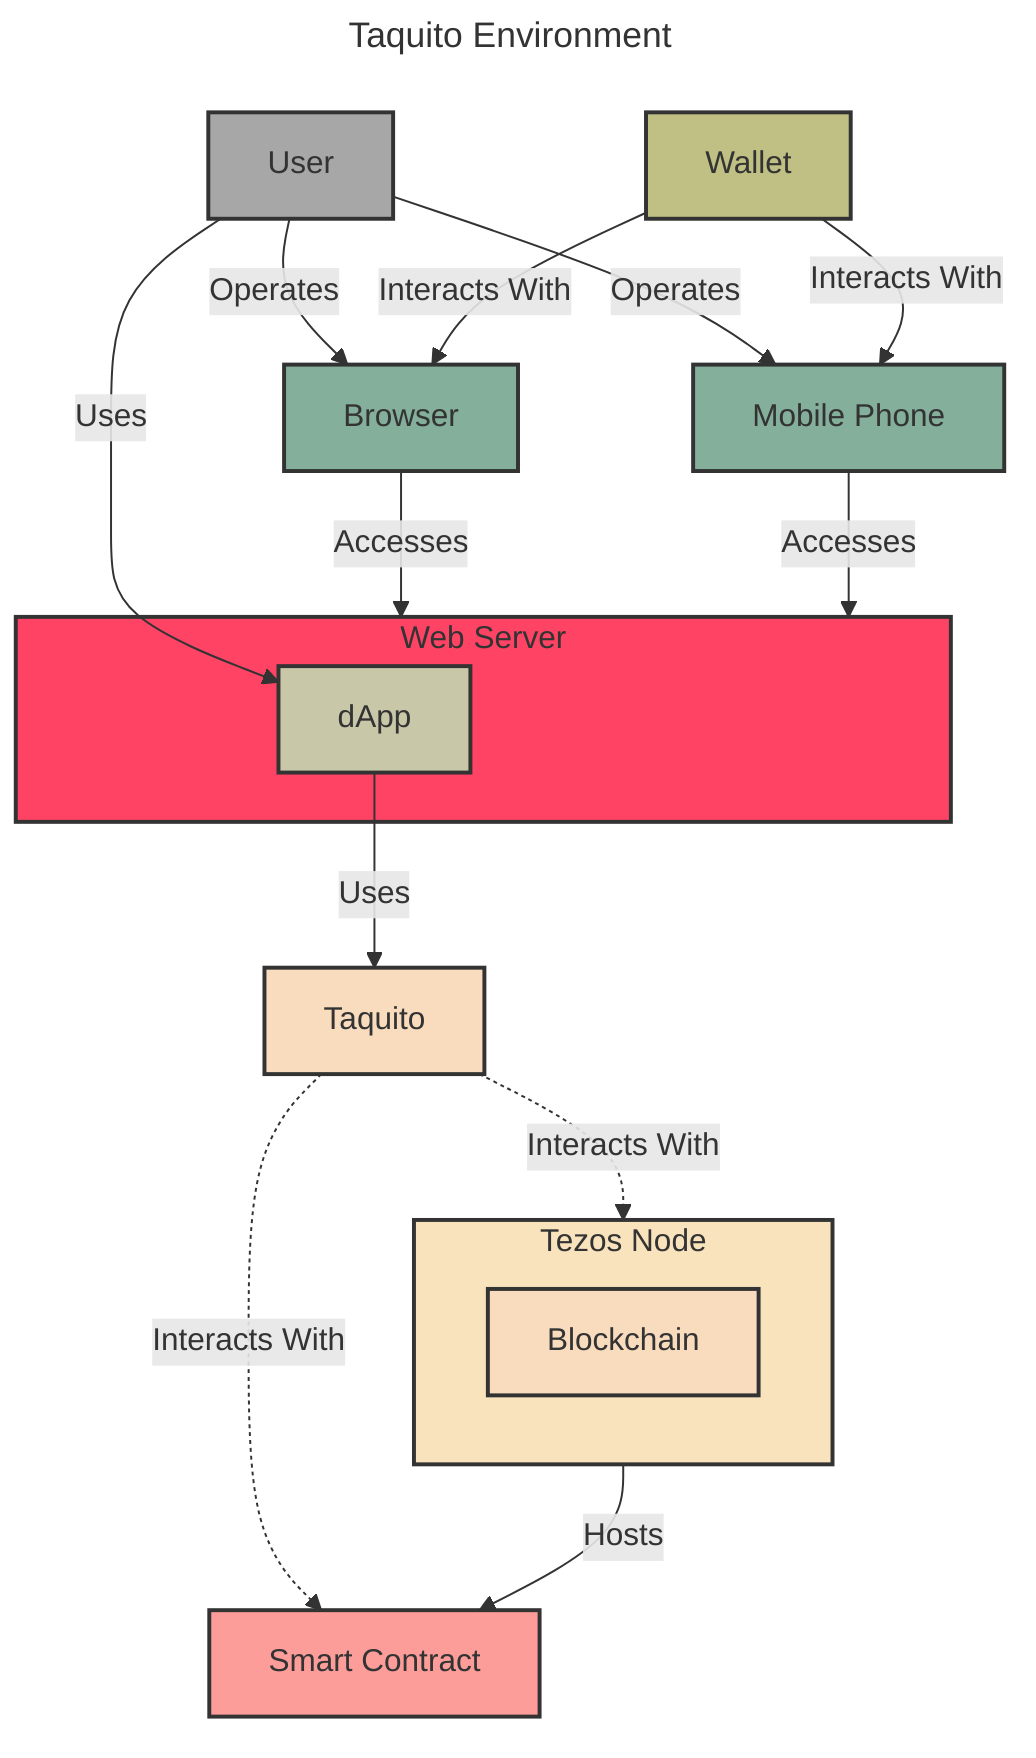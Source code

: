 ---
title: "Taquito Environment"
---
%%{init: {theme: neutral}}%%
graph TD;
  style A fill:#f9dbbd,stroke:#333,stroke-width:2px
  style B fill:#fc9d9a,stroke:#333,stroke-width:2px
  style C fill:#fe4365,stroke:#333,stroke-width:2px
  style D fill:#c8c8a9,stroke:#333,stroke-width:2px
  style E fill:#83af9b,stroke:#333,stroke-width:2px
  style F fill:#83af9b,stroke:#333,stroke-width:2px
  style G fill:#f9dbbd,stroke:#333,stroke-width:2px
  style H fill:#a8a7a7,stroke:#333,stroke-width:2px
  style I fill:#c0c085,stroke:#333,stroke-width:2px
  style K fill:#f9e3bd,stroke:#333,stroke-width:2px

  subgraph C[Web Server]
    D[dApp]
  end

  subgraph K[Tezos Node]
    A[Blockchain]
  end

  K -->|Hosts| B[Smart Contract]
  E[Browser] -->|Accesses| C
  F[Mobile Phone] -->|Accesses| C
  G[Taquito] -.->|Interacts With| K
  G -.->|Interacts With| B
  D -->|Uses| G
  H[User] -->|Operates| E
  H -->|Operates| F
  H -->|Uses| D
  I[Wallet] -->|Interacts With| E
  I -->|Interacts With| F